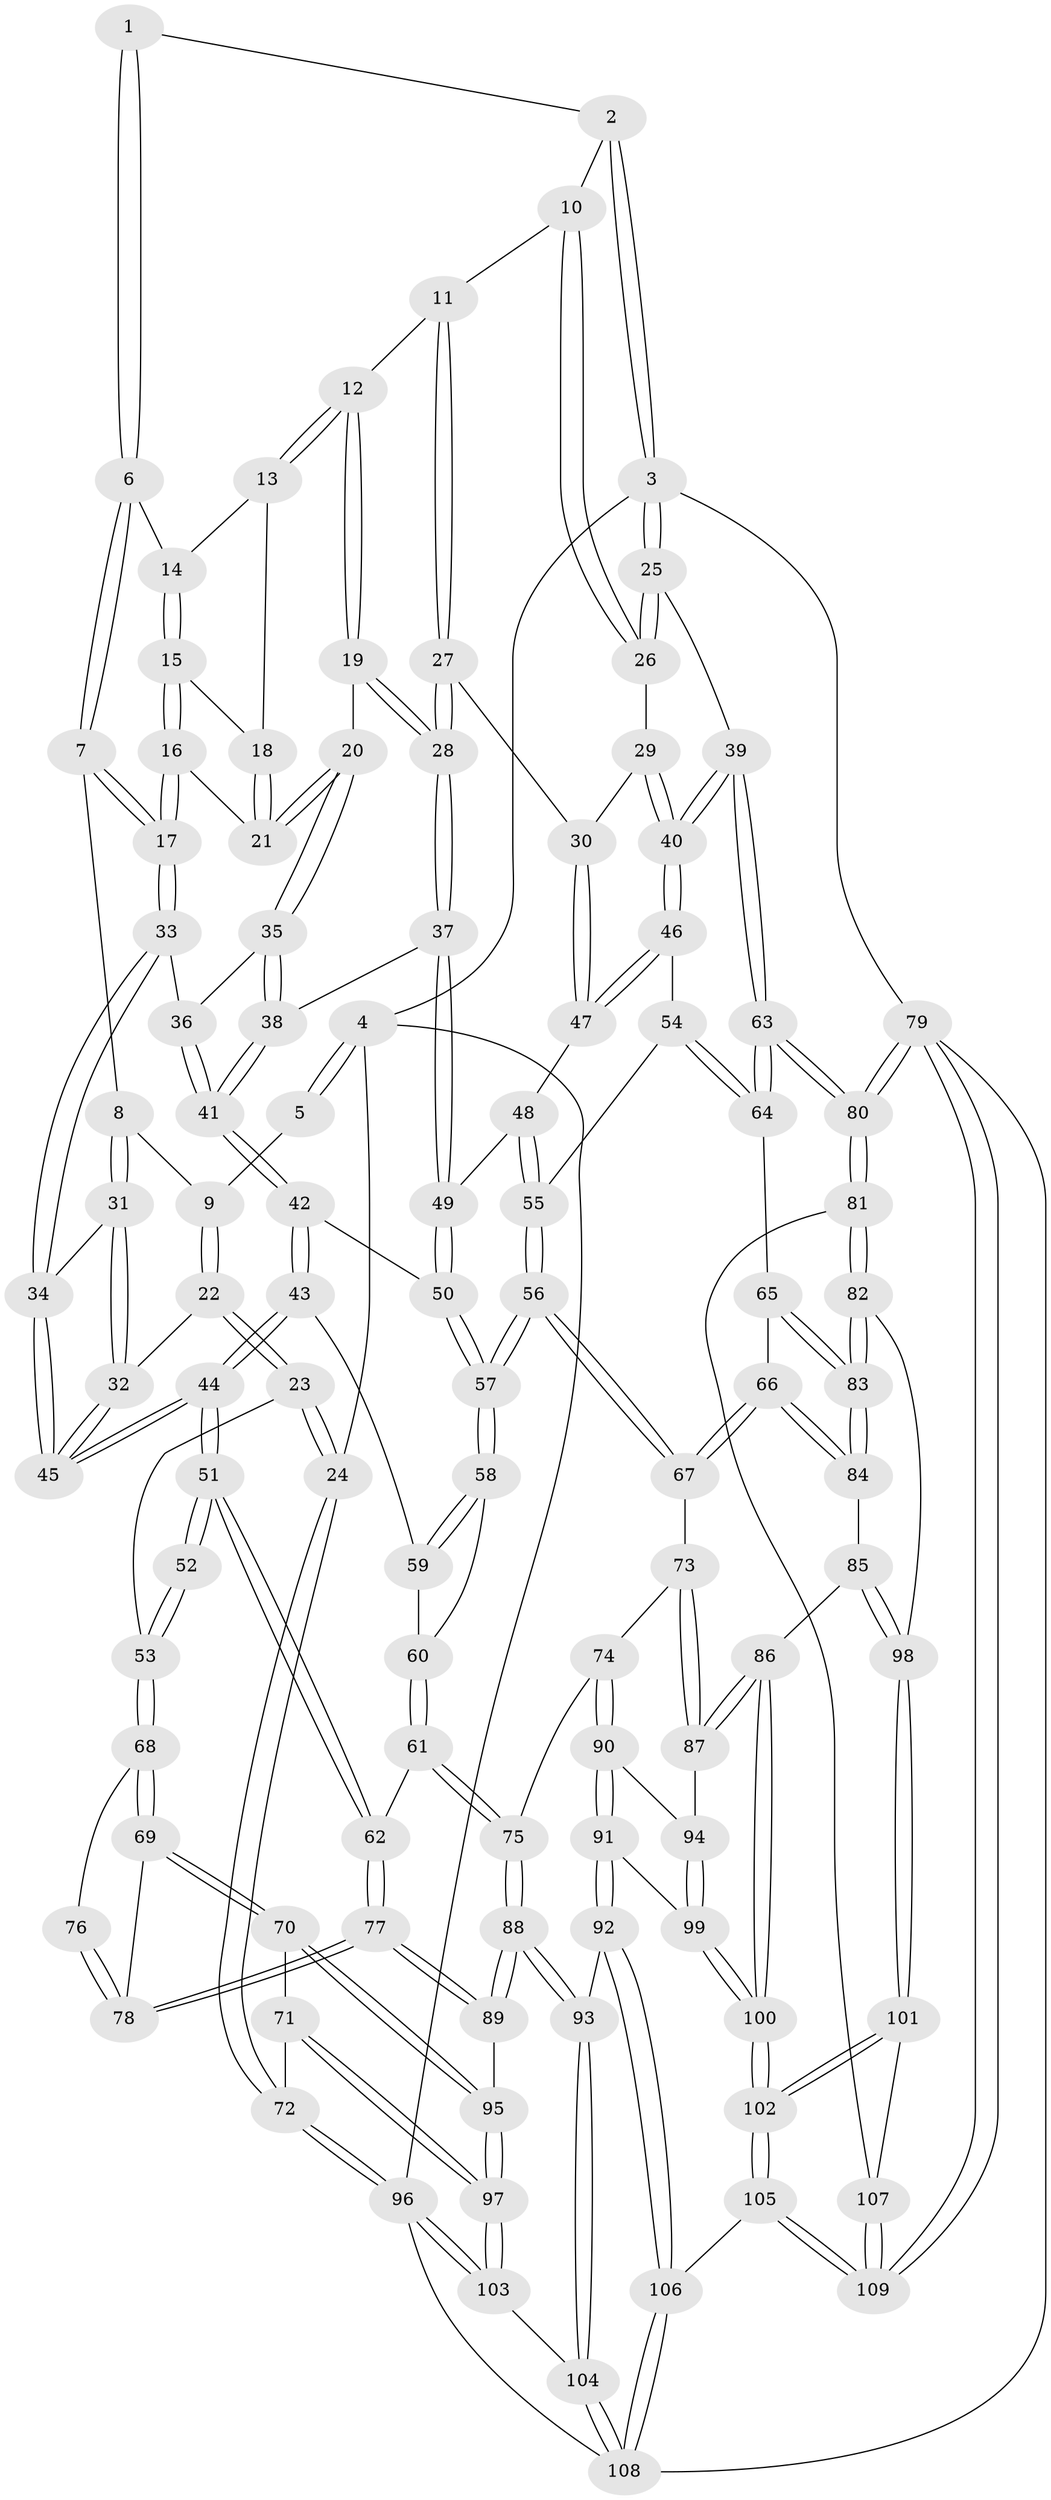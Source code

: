 // Generated by graph-tools (version 1.1) at 2025/16/03/09/25 04:16:56]
// undirected, 109 vertices, 269 edges
graph export_dot {
graph [start="1"]
  node [color=gray90,style=filled];
  1 [pos="+0.4725558543588149+0"];
  2 [pos="+0.8054833451224009+0"];
  3 [pos="+1+0"];
  4 [pos="+0+0"];
  5 [pos="+0.056698816953956295+0"];
  6 [pos="+0.4660254317969961+0"];
  7 [pos="+0.38128744197014397+0.10504510083406035"];
  8 [pos="+0.31281481147873946+0.12442038078296785"];
  9 [pos="+0.21505919887045633+0.06405977963726003"];
  10 [pos="+0.7997071901573064+0"];
  11 [pos="+0.7856887571423196+0.008655816722619707"];
  12 [pos="+0.6589347363746852+0.0982079009001279"];
  13 [pos="+0.5892523319287926+0.07847095240186773"];
  14 [pos="+0.5215051616810744+0.03768755272728323"];
  15 [pos="+0.5167201376180888+0.13448906058335677"];
  16 [pos="+0.5124641951241408+0.147424985962356"];
  17 [pos="+0.45829989234004553+0.18690982324655903"];
  18 [pos="+0.5629916443140096+0.11991365985476182"];
  19 [pos="+0.624016907280063+0.182530332344337"];
  20 [pos="+0.6172927333671899+0.18543563890991657"];
  21 [pos="+0.6090381206165745+0.18132934619813396"];
  22 [pos="+0.08729630180446978+0.2550889307575106"];
  23 [pos="+0+0.29939373520093027"];
  24 [pos="+0+0.29270131625005263"];
  25 [pos="+1+0.30168063909264015"];
  26 [pos="+0.9293991222165993+0.13804398801659196"];
  27 [pos="+0.7532766891651677+0.2601162231275186"];
  28 [pos="+0.7379971457694925+0.2721305220359882"];
  29 [pos="+0.8331720614948543+0.2437814769765981"];
  30 [pos="+0.7999295047823147+0.26079758179369883"];
  31 [pos="+0.31021420655565446+0.14051625883498708"];
  32 [pos="+0.24605908608929053+0.2912740524928289"];
  33 [pos="+0.4593775144873141+0.19901863266776446"];
  34 [pos="+0.39459731278339194+0.27587497575592246"];
  35 [pos="+0.6152620358725519+0.18815545675665746"];
  36 [pos="+0.5130645183479968+0.24243337181720015"];
  37 [pos="+0.736980792235622+0.2747756026231067"];
  38 [pos="+0.5985829575013807+0.28106049346224427"];
  39 [pos="+1+0.33689477034623766"];
  40 [pos="+1+0.3484424722316056"];
  41 [pos="+0.5462518025339247+0.34432822502263744"];
  42 [pos="+0.5453819726256346+0.35238725775943597"];
  43 [pos="+0.5237700596771052+0.37506775922113866"];
  44 [pos="+0.3545668826800004+0.41765358664054386"];
  45 [pos="+0.34582589427851756+0.3928370093685724"];
  46 [pos="+0.9439644232895265+0.37192152800257033"];
  47 [pos="+0.9062375016720703+0.3609459992961046"];
  48 [pos="+0.7872212129895384+0.37648426571129107"];
  49 [pos="+0.7225766589401914+0.3605513334820254"];
  50 [pos="+0.7113520390801749+0.3742609249217955"];
  51 [pos="+0.3543290401658628+0.41844992000906456"];
  52 [pos="+0.345204306924496+0.4242530922010064"];
  53 [pos="+0.07281566866954947+0.4145980522316212"];
  54 [pos="+0.868578881019264+0.44795102984988594"];
  55 [pos="+0.8389366584486532+0.456369830056182"];
  56 [pos="+0.7349383055858841+0.5532883541246175"];
  57 [pos="+0.7067871141210281+0.49358781034469273"];
  58 [pos="+0.6804762633982239+0.4888818821413039"];
  59 [pos="+0.5522827285887386+0.4254018868745022"];
  60 [pos="+0.5582165674486032+0.5086984592428071"];
  61 [pos="+0.5065532906613778+0.6091802958605301"];
  62 [pos="+0.3913594636090694+0.489744037746572"];
  63 [pos="+1+0.3975115078803381"];
  64 [pos="+0.913826844683942+0.5818395481890889"];
  65 [pos="+0.9133947338465981+0.5822791256935613"];
  66 [pos="+0.7503999309298259+0.5699724364796284"];
  67 [pos="+0.7352361576435459+0.5559874442079388"];
  68 [pos="+0.1462980194534773+0.5257542543388802"];
  69 [pos="+0.11489759715971537+0.646692764620355"];
  70 [pos="+0.10735540885211138+0.6520022156551442"];
  71 [pos="+0.09455078541141348+0.6595402554544575"];
  72 [pos="+0+0.6081062673701251"];
  73 [pos="+0.6657229078542883+0.5937246413977141"];
  74 [pos="+0.5232888536079071+0.6222916241332227"];
  75 [pos="+0.5096327767820149+0.6167128526419436"];
  76 [pos="+0.2881454603751462+0.4805131053717687"];
  77 [pos="+0.31075461478600164+0.6959976637789154"];
  78 [pos="+0.24588873893444763+0.6491453246847387"];
  79 [pos="+1+1"];
  80 [pos="+1+0.8289163186595715"];
  81 [pos="+1+0.8267974435632236"];
  82 [pos="+0.9444506451374263+0.7819080675144703"];
  83 [pos="+0.942185003278975+0.7767291455631885"];
  84 [pos="+0.7629984870378089+0.6455682443735264"];
  85 [pos="+0.7324576946741168+0.7361330448959628"];
  86 [pos="+0.6847805643498222+0.7542266136747825"];
  87 [pos="+0.6561823548755107+0.7410570267629834"];
  88 [pos="+0.36417178687583207+0.7648913297141009"];
  89 [pos="+0.34952533589098733+0.753211496768759"];
  90 [pos="+0.5743294985739186+0.716857058060665"];
  91 [pos="+0.4717101595756114+0.8448827136797485"];
  92 [pos="+0.4246189266659128+0.8753378062457691"];
  93 [pos="+0.3816024874017188+0.8386393508705839"];
  94 [pos="+0.6089712714973521+0.7412915226953671"];
  95 [pos="+0.23762941737385398+0.7697131388550381"];
  96 [pos="+0+0.9585868572992642"];
  97 [pos="+0.1181637879898109+0.8170264691754511"];
  98 [pos="+0.8634871259576282+0.8415124458286092"];
  99 [pos="+0.5924203261525259+0.8095670729501752"];
  100 [pos="+0.6797477198619668+0.9106969855133904"];
  101 [pos="+0.790596475068036+0.9652117658827728"];
  102 [pos="+0.721392503661032+1"];
  103 [pos="+0.106483891733813+0.8750083744001539"];
  104 [pos="+0.18130668769526653+0.9422745765074948"];
  105 [pos="+0.6883753345878026+1"];
  106 [pos="+0.5622610040156902+1"];
  107 [pos="+1+0.9545042527484023"];
  108 [pos="+0.20575475181282296+1"];
  109 [pos="+0.7651753731507727+1"];
  1 -- 2;
  1 -- 6;
  1 -- 6;
  2 -- 3;
  2 -- 3;
  2 -- 10;
  3 -- 4;
  3 -- 25;
  3 -- 25;
  3 -- 79;
  4 -- 5;
  4 -- 5;
  4 -- 24;
  4 -- 96;
  5 -- 9;
  6 -- 7;
  6 -- 7;
  6 -- 14;
  7 -- 8;
  7 -- 17;
  7 -- 17;
  8 -- 9;
  8 -- 31;
  8 -- 31;
  9 -- 22;
  9 -- 22;
  10 -- 11;
  10 -- 26;
  10 -- 26;
  11 -- 12;
  11 -- 27;
  11 -- 27;
  12 -- 13;
  12 -- 13;
  12 -- 19;
  12 -- 19;
  13 -- 14;
  13 -- 18;
  14 -- 15;
  14 -- 15;
  15 -- 16;
  15 -- 16;
  15 -- 18;
  16 -- 17;
  16 -- 17;
  16 -- 21;
  17 -- 33;
  17 -- 33;
  18 -- 21;
  18 -- 21;
  19 -- 20;
  19 -- 28;
  19 -- 28;
  20 -- 21;
  20 -- 21;
  20 -- 35;
  20 -- 35;
  22 -- 23;
  22 -- 23;
  22 -- 32;
  23 -- 24;
  23 -- 24;
  23 -- 53;
  24 -- 72;
  24 -- 72;
  25 -- 26;
  25 -- 26;
  25 -- 39;
  26 -- 29;
  27 -- 28;
  27 -- 28;
  27 -- 30;
  28 -- 37;
  28 -- 37;
  29 -- 30;
  29 -- 40;
  29 -- 40;
  30 -- 47;
  30 -- 47;
  31 -- 32;
  31 -- 32;
  31 -- 34;
  32 -- 45;
  32 -- 45;
  33 -- 34;
  33 -- 34;
  33 -- 36;
  34 -- 45;
  34 -- 45;
  35 -- 36;
  35 -- 38;
  35 -- 38;
  36 -- 41;
  36 -- 41;
  37 -- 38;
  37 -- 49;
  37 -- 49;
  38 -- 41;
  38 -- 41;
  39 -- 40;
  39 -- 40;
  39 -- 63;
  39 -- 63;
  40 -- 46;
  40 -- 46;
  41 -- 42;
  41 -- 42;
  42 -- 43;
  42 -- 43;
  42 -- 50;
  43 -- 44;
  43 -- 44;
  43 -- 59;
  44 -- 45;
  44 -- 45;
  44 -- 51;
  44 -- 51;
  46 -- 47;
  46 -- 47;
  46 -- 54;
  47 -- 48;
  48 -- 49;
  48 -- 55;
  48 -- 55;
  49 -- 50;
  49 -- 50;
  50 -- 57;
  50 -- 57;
  51 -- 52;
  51 -- 52;
  51 -- 62;
  51 -- 62;
  52 -- 53;
  52 -- 53;
  53 -- 68;
  53 -- 68;
  54 -- 55;
  54 -- 64;
  54 -- 64;
  55 -- 56;
  55 -- 56;
  56 -- 57;
  56 -- 57;
  56 -- 67;
  56 -- 67;
  57 -- 58;
  57 -- 58;
  58 -- 59;
  58 -- 59;
  58 -- 60;
  59 -- 60;
  60 -- 61;
  60 -- 61;
  61 -- 62;
  61 -- 75;
  61 -- 75;
  62 -- 77;
  62 -- 77;
  63 -- 64;
  63 -- 64;
  63 -- 80;
  63 -- 80;
  64 -- 65;
  65 -- 66;
  65 -- 83;
  65 -- 83;
  66 -- 67;
  66 -- 67;
  66 -- 84;
  66 -- 84;
  67 -- 73;
  68 -- 69;
  68 -- 69;
  68 -- 76;
  69 -- 70;
  69 -- 70;
  69 -- 78;
  70 -- 71;
  70 -- 95;
  70 -- 95;
  71 -- 72;
  71 -- 97;
  71 -- 97;
  72 -- 96;
  72 -- 96;
  73 -- 74;
  73 -- 87;
  73 -- 87;
  74 -- 75;
  74 -- 90;
  74 -- 90;
  75 -- 88;
  75 -- 88;
  76 -- 78;
  76 -- 78;
  77 -- 78;
  77 -- 78;
  77 -- 89;
  77 -- 89;
  79 -- 80;
  79 -- 80;
  79 -- 109;
  79 -- 109;
  79 -- 108;
  80 -- 81;
  80 -- 81;
  81 -- 82;
  81 -- 82;
  81 -- 107;
  82 -- 83;
  82 -- 83;
  82 -- 98;
  83 -- 84;
  83 -- 84;
  84 -- 85;
  85 -- 86;
  85 -- 98;
  85 -- 98;
  86 -- 87;
  86 -- 87;
  86 -- 100;
  86 -- 100;
  87 -- 94;
  88 -- 89;
  88 -- 89;
  88 -- 93;
  88 -- 93;
  89 -- 95;
  90 -- 91;
  90 -- 91;
  90 -- 94;
  91 -- 92;
  91 -- 92;
  91 -- 99;
  92 -- 93;
  92 -- 106;
  92 -- 106;
  93 -- 104;
  93 -- 104;
  94 -- 99;
  94 -- 99;
  95 -- 97;
  95 -- 97;
  96 -- 103;
  96 -- 103;
  96 -- 108;
  97 -- 103;
  97 -- 103;
  98 -- 101;
  98 -- 101;
  99 -- 100;
  99 -- 100;
  100 -- 102;
  100 -- 102;
  101 -- 102;
  101 -- 102;
  101 -- 107;
  102 -- 105;
  102 -- 105;
  103 -- 104;
  104 -- 108;
  104 -- 108;
  105 -- 106;
  105 -- 109;
  105 -- 109;
  106 -- 108;
  106 -- 108;
  107 -- 109;
  107 -- 109;
}
